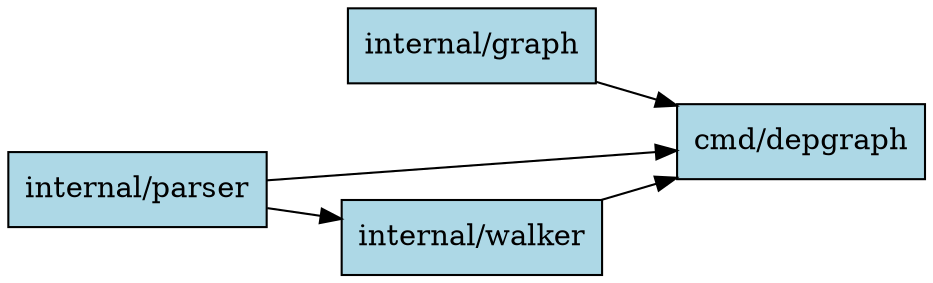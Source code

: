 digraph G {
    rankdir=LR;
    node [shape=box, style=filled, fillcolor=lightblue];
    "internal/graph" -> "cmd/depgraph";
    "internal/parser" -> "cmd/depgraph";
    "internal/walker" -> "cmd/depgraph";
    "internal/parser" -> "internal/walker";
}
